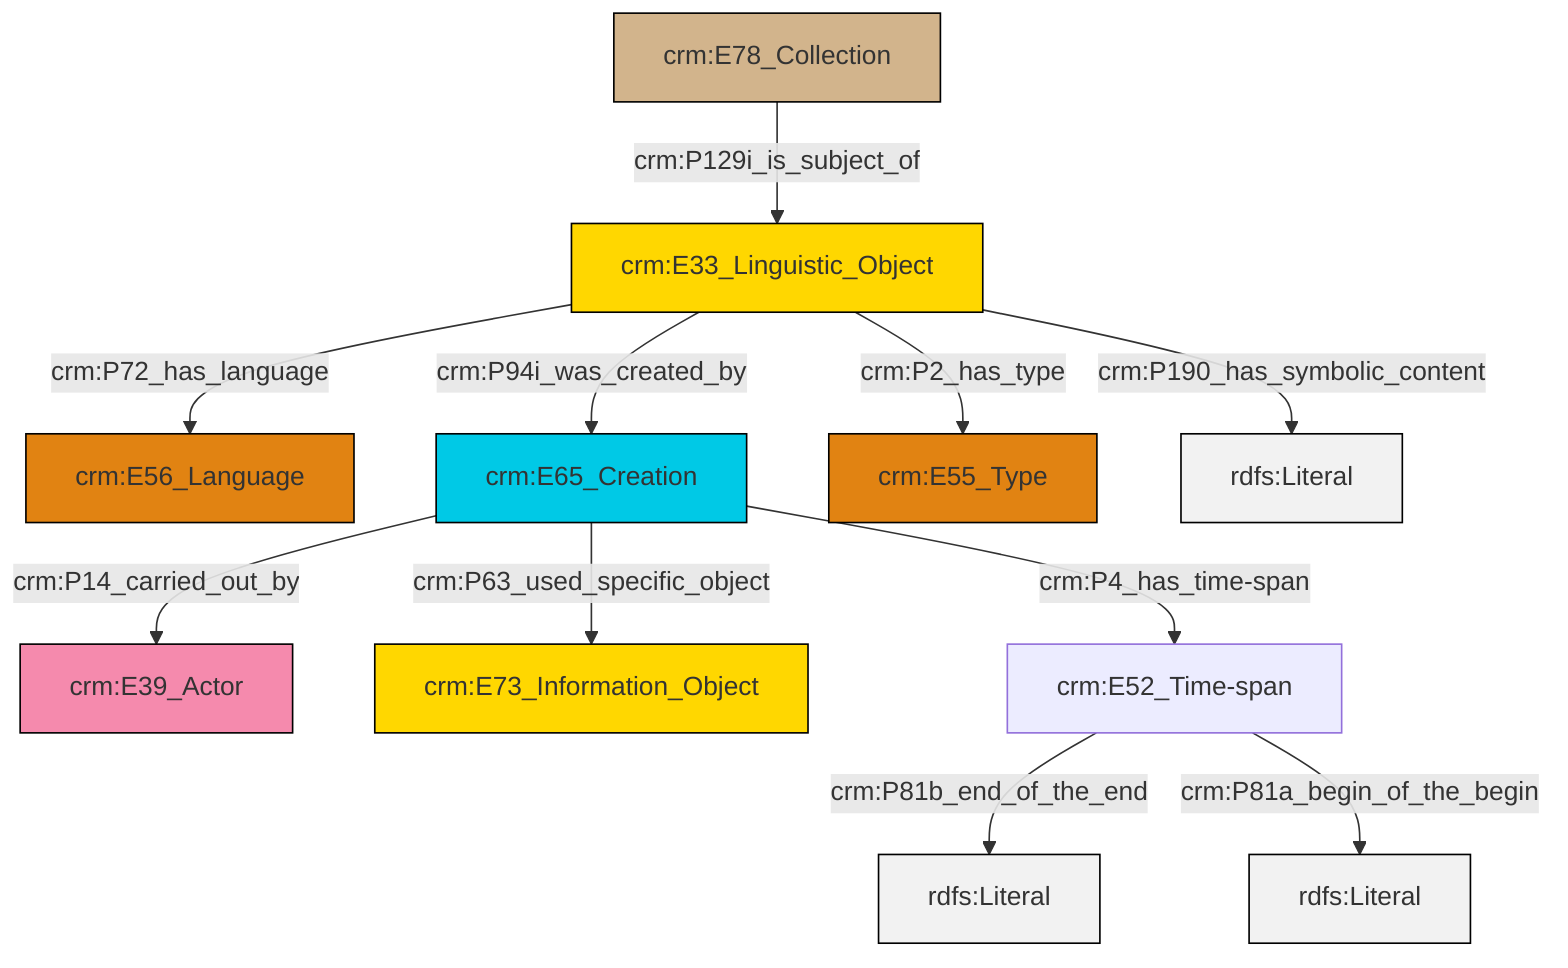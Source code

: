 graph TD
classDef Literal fill:#f2f2f2,stroke:#000000;
classDef CRM_Entity fill:#FFFFFF,stroke:#000000;
classDef Temporal_Entity fill:#00C9E6, stroke:#000000;
classDef Type fill:#E18312, stroke:#000000;
classDef Time-Span fill:#2C9C91, stroke:#000000;
classDef Appellation fill:#FFEB7F, stroke:#000000;
classDef Place fill:#008836, stroke:#000000;
classDef Persistent_Item fill:#B266B2, stroke:#000000;
classDef Conceptual_Object fill:#FFD700, stroke:#000000;
classDef Physical_Thing fill:#D2B48C, stroke:#000000;
classDef Actor fill:#f58aad, stroke:#000000;
classDef PC_Classes fill:#4ce600, stroke:#000000;
classDef Multi fill:#cccccc,stroke:#000000;

6["crm:E65_Creation"]:::Temporal_Entity -->|crm:P63_used_specific_object| 7["crm:E73_Information_Object"]:::Conceptual_Object
12["crm:E33_Linguistic_Object"]:::Conceptual_Object -->|crm:P72_has_language| 2["crm:E56_Language"]:::Type
12["crm:E33_Linguistic_Object"]:::Conceptual_Object -->|crm:P190_has_symbolic_content| 13[rdfs:Literal]:::Literal
10["crm:E52_Time-span"]:::Default -->|crm:P81b_end_of_the_end| 14[rdfs:Literal]:::Literal
12["crm:E33_Linguistic_Object"]:::Conceptual_Object -->|crm:P94i_was_created_by| 6["crm:E65_Creation"]:::Temporal_Entity
4["crm:E78_Collection"]:::Physical_Thing -->|crm:P129i_is_subject_of| 12["crm:E33_Linguistic_Object"]:::Conceptual_Object
6["crm:E65_Creation"]:::Temporal_Entity -->|crm:P14_carried_out_by| 0["crm:E39_Actor"]:::Actor
6["crm:E65_Creation"]:::Temporal_Entity -->|crm:P4_has_time-span| 10["crm:E52_Time-span"]:::Default
10["crm:E52_Time-span"]:::Default -->|crm:P81a_begin_of_the_begin| 18[rdfs:Literal]:::Literal
12["crm:E33_Linguistic_Object"]:::Conceptual_Object -->|crm:P2_has_type| 8["crm:E55_Type"]:::Type
